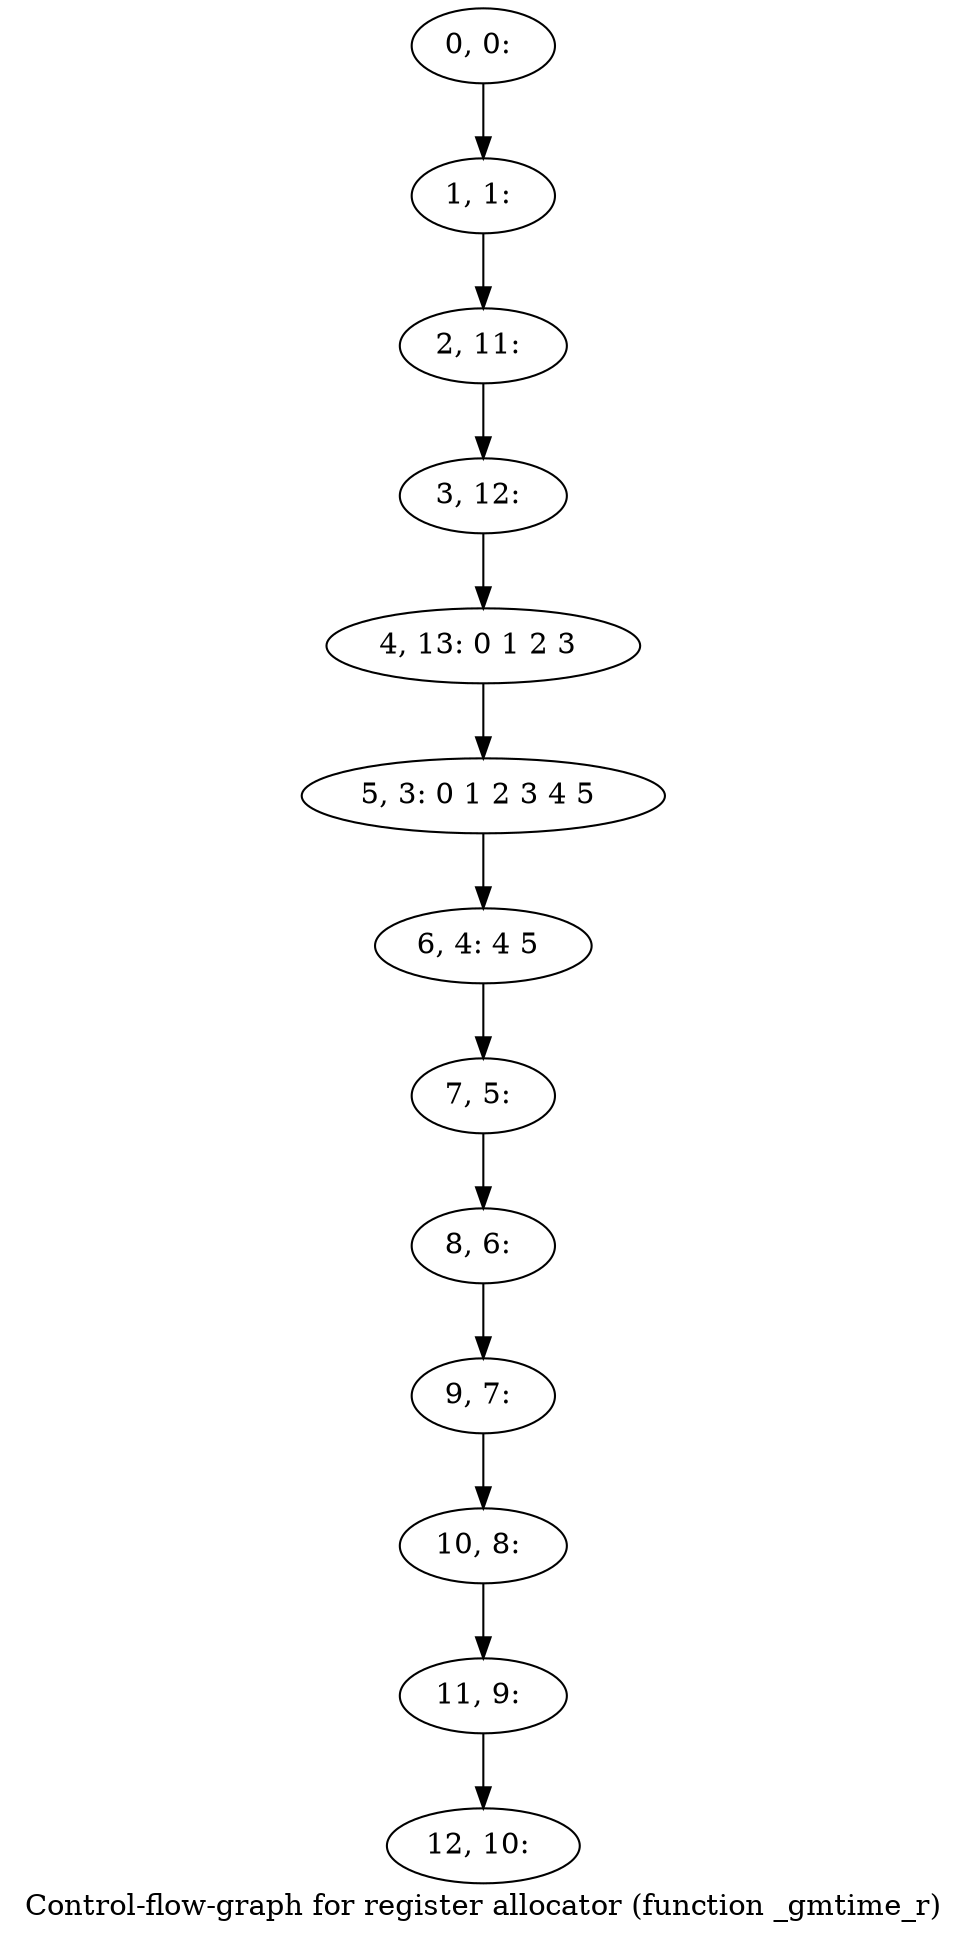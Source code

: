 digraph G {
graph [label="Control-flow-graph for register allocator (function _gmtime_r)"]
0[label="0, 0: "];
1[label="1, 1: "];
2[label="2, 11: "];
3[label="3, 12: "];
4[label="4, 13: 0 1 2 3 "];
5[label="5, 3: 0 1 2 3 4 5 "];
6[label="6, 4: 4 5 "];
7[label="7, 5: "];
8[label="8, 6: "];
9[label="9, 7: "];
10[label="10, 8: "];
11[label="11, 9: "];
12[label="12, 10: "];
0->1 ;
1->2 ;
2->3 ;
3->4 ;
4->5 ;
5->6 ;
6->7 ;
7->8 ;
8->9 ;
9->10 ;
10->11 ;
11->12 ;
}
